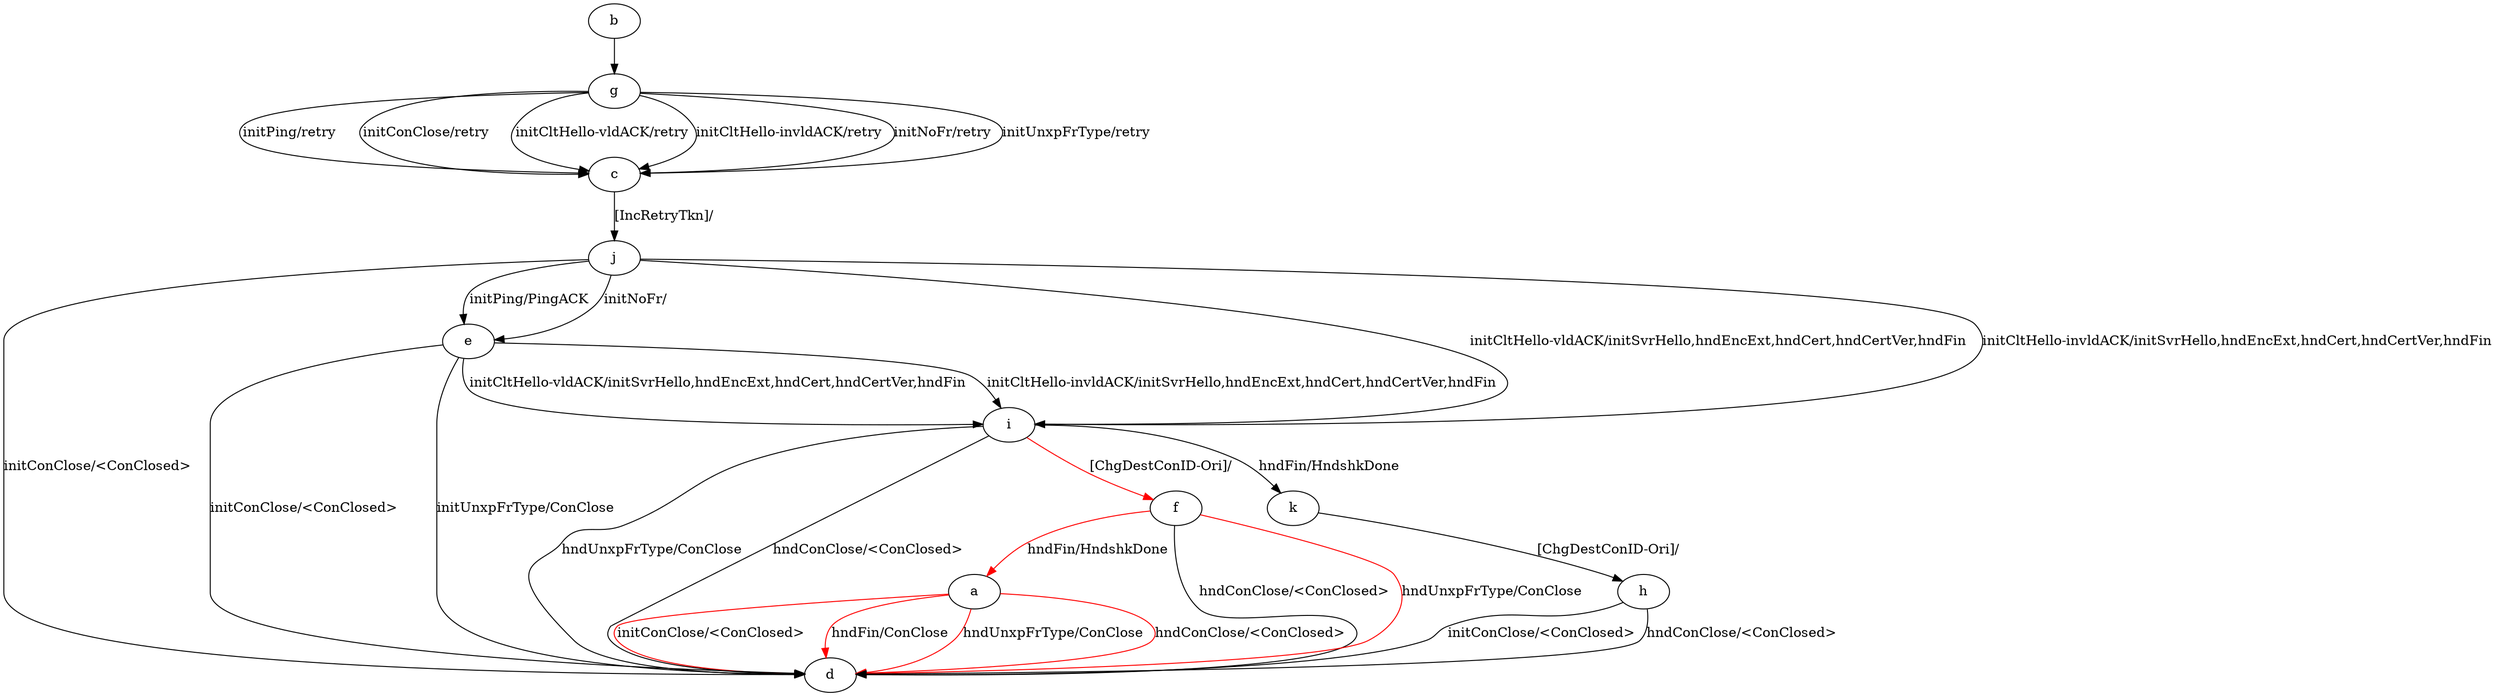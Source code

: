 digraph "" {
	a -> d	[key=0,
		color=red,
		label="initConClose/<ConClosed> "];
	a -> d	[key=1,
		color=red,
		label="hndFin/ConClose "];
	a -> d	[key=2,
		color=red,
		label="hndUnxpFrType/ConClose "];
	a -> d	[key=3,
		color=red,
		label="hndConClose/<ConClosed> "];
	b -> g	[key=0];
	c -> j	[key=0,
		label="[IncRetryTkn]/ "];
	e -> d	[key=0,
		label="initConClose/<ConClosed> "];
	e -> d	[key=1,
		label="initUnxpFrType/ConClose "];
	e -> i	[key=0,
		label="initCltHello-vldACK/initSvrHello,hndEncExt,hndCert,hndCertVer,hndFin "];
	e -> i	[key=1,
		label="initCltHello-invldACK/initSvrHello,hndEncExt,hndCert,hndCertVer,hndFin "];
	f -> a	[key=0,
		color=red,
		label="hndFin/HndshkDone "];
	f -> d	[key=0,
		label="hndConClose/<ConClosed> "];
	f -> d	[key=1,
		color=red,
		label="hndUnxpFrType/ConClose "];
	g -> c	[key=0,
		label="initPing/retry "];
	g -> c	[key=1,
		label="initConClose/retry "];
	g -> c	[key=2,
		label="initCltHello-vldACK/retry "];
	g -> c	[key=3,
		label="initCltHello-invldACK/retry "];
	g -> c	[key=4,
		label="initNoFr/retry "];
	g -> c	[key=5,
		label="initUnxpFrType/retry "];
	h -> d	[key=0,
		label="initConClose/<ConClosed> "];
	h -> d	[key=1,
		label="hndConClose/<ConClosed> "];
	i -> d	[key=0,
		label="hndUnxpFrType/ConClose "];
	i -> d	[key=1,
		label="hndConClose/<ConClosed> "];
	i -> f	[key=0,
		color=red,
		label="[ChgDestConID-Ori]/ "];
	i -> k	[key=0,
		label="hndFin/HndshkDone "];
	j -> d	[key=0,
		label="initConClose/<ConClosed> "];
	j -> e	[key=0,
		label="initPing/PingACK "];
	j -> e	[key=1,
		label="initNoFr/ "];
	j -> i	[key=0,
		label="initCltHello-vldACK/initSvrHello,hndEncExt,hndCert,hndCertVer,hndFin "];
	j -> i	[key=1,
		label="initCltHello-invldACK/initSvrHello,hndEncExt,hndCert,hndCertVer,hndFin "];
	k -> h	[key=0,
		label="[ChgDestConID-Ori]/ "];
}
